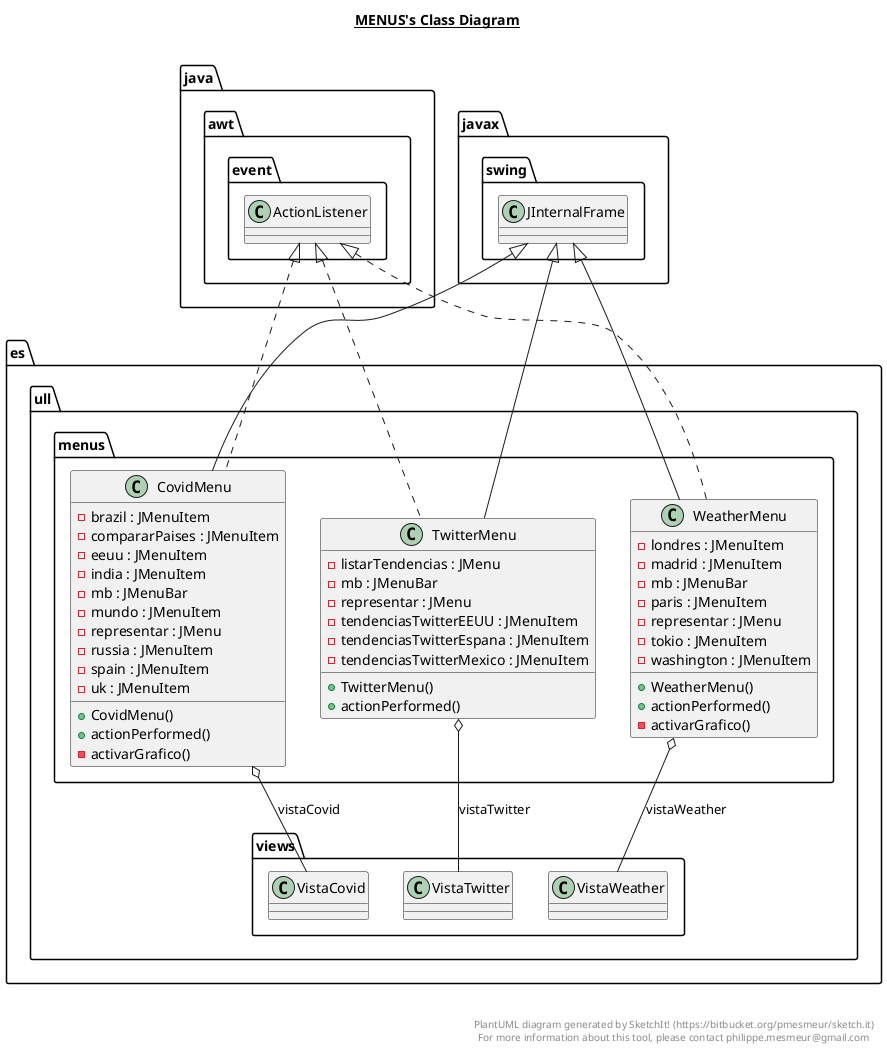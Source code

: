 @startuml

title __MENUS's Class Diagram__\n

  namespace es.ull {
    namespace menus {
      class es.ull.menus.CovidMenu {
          - brazil : JMenuItem
          - compararPaises : JMenuItem
          - eeuu : JMenuItem
          - india : JMenuItem
          - mb : JMenuBar
          - mundo : JMenuItem
          - representar : JMenu
          - russia : JMenuItem
          - spain : JMenuItem
          - uk : JMenuItem
          + CovidMenu()
          + actionPerformed()
          - activarGrafico()
      }
    }
  }
  

  namespace es.ull {
    namespace menus {
      class es.ull.menus.TwitterMenu {
          - listarTendencias : JMenu
          - mb : JMenuBar
          - representar : JMenu
          - tendenciasTwitterEEUU : JMenuItem
          - tendenciasTwitterEspana : JMenuItem
          - tendenciasTwitterMexico : JMenuItem
          + TwitterMenu()
          + actionPerformed()
      }
    }
  }
  

  namespace es.ull {
    namespace menus {
      class es.ull.menus.WeatherMenu {
          - londres : JMenuItem
          - madrid : JMenuItem
          - mb : JMenuBar
          - paris : JMenuItem
          - representar : JMenu
          - tokio : JMenuItem
          - washington : JMenuItem
          + WeatherMenu()
          + actionPerformed()
          - activarGrafico()
      }
    }
  }
  

  es.ull.menus.CovidMenu .up.|> java.awt.event.ActionListener
  es.ull.menus.CovidMenu -up-|> javax.swing.JInternalFrame
  es.ull.menus.CovidMenu o-- es.ull.views.VistaCovid : vistaCovid
  es.ull.menus.TwitterMenu .up.|> java.awt.event.ActionListener
  es.ull.menus.TwitterMenu -up-|> javax.swing.JInternalFrame
  es.ull.menus.TwitterMenu o-- es.ull.views.VistaTwitter : vistaTwitter
  es.ull.menus.WeatherMenu .up.|> java.awt.event.ActionListener
  es.ull.menus.WeatherMenu -up-|> javax.swing.JInternalFrame
  es.ull.menus.WeatherMenu o-- es.ull.views.VistaWeather : vistaWeather


right footer


PlantUML diagram generated by SketchIt! (https://bitbucket.org/pmesmeur/sketch.it)
For more information about this tool, please contact philippe.mesmeur@gmail.com
endfooter

@enduml
